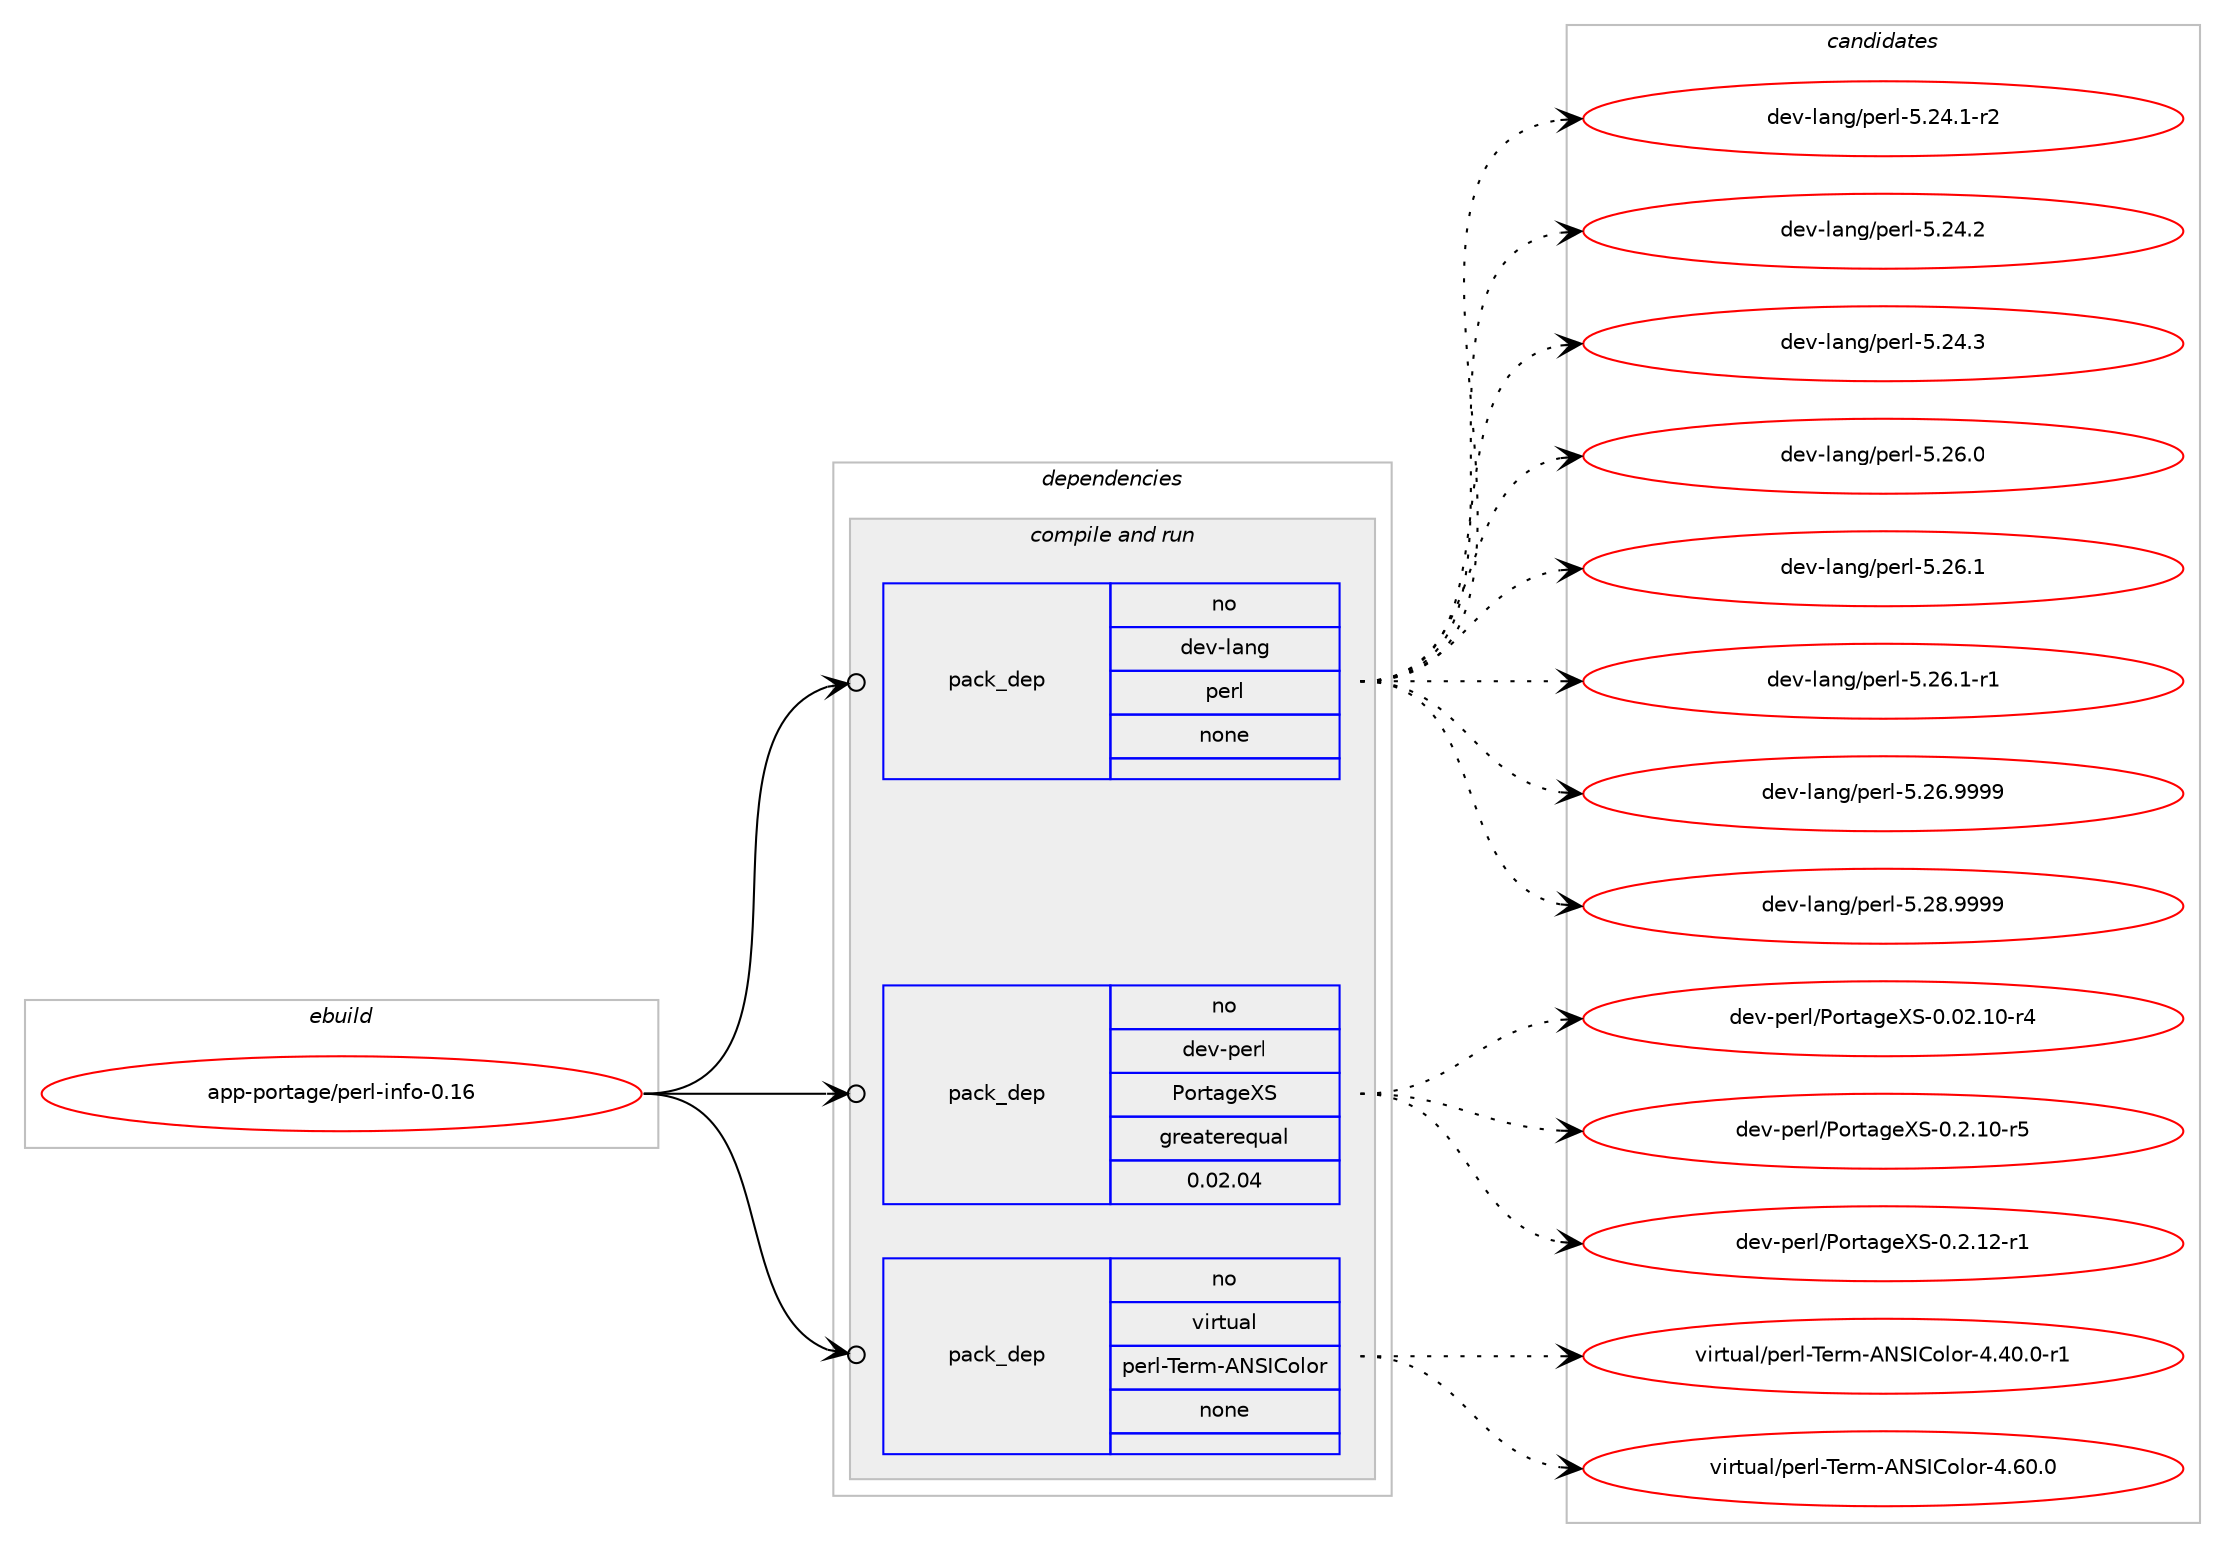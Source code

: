digraph prolog {

# *************
# Graph options
# *************

newrank=true;
concentrate=true;
compound=true;
graph [rankdir=LR,fontname=Helvetica,fontsize=10,ranksep=1.5];#, ranksep=2.5, nodesep=0.2];
edge  [arrowhead=vee];
node  [fontname=Helvetica,fontsize=10];

# **********
# The ebuild
# **********

subgraph cluster_leftcol {
color=gray;
rank=same;
label=<<i>ebuild</i>>;
id [label="app-portage/perl-info-0.16", color=red, width=4, href="../app-portage/perl-info-0.16.svg"];
}

# ****************
# The dependencies
# ****************

subgraph cluster_midcol {
color=gray;
label=<<i>dependencies</i>>;
subgraph cluster_compile {
fillcolor="#eeeeee";
style=filled;
label=<<i>compile</i>>;
}
subgraph cluster_compileandrun {
fillcolor="#eeeeee";
style=filled;
label=<<i>compile and run</i>>;
subgraph pack39442 {
dependency54537 [label=<<TABLE BORDER="0" CELLBORDER="1" CELLSPACING="0" CELLPADDING="4" WIDTH="220"><TR><TD ROWSPAN="6" CELLPADDING="30">pack_dep</TD></TR><TR><TD WIDTH="110">no</TD></TR><TR><TD>dev-lang</TD></TR><TR><TD>perl</TD></TR><TR><TD>none</TD></TR><TR><TD></TD></TR></TABLE>>, shape=none, color=blue];
}
id:e -> dependency54537:w [weight=20,style="solid",arrowhead="odotvee"];
subgraph pack39443 {
dependency54538 [label=<<TABLE BORDER="0" CELLBORDER="1" CELLSPACING="0" CELLPADDING="4" WIDTH="220"><TR><TD ROWSPAN="6" CELLPADDING="30">pack_dep</TD></TR><TR><TD WIDTH="110">no</TD></TR><TR><TD>dev-perl</TD></TR><TR><TD>PortageXS</TD></TR><TR><TD>greaterequal</TD></TR><TR><TD>0.02.04</TD></TR></TABLE>>, shape=none, color=blue];
}
id:e -> dependency54538:w [weight=20,style="solid",arrowhead="odotvee"];
subgraph pack39444 {
dependency54539 [label=<<TABLE BORDER="0" CELLBORDER="1" CELLSPACING="0" CELLPADDING="4" WIDTH="220"><TR><TD ROWSPAN="6" CELLPADDING="30">pack_dep</TD></TR><TR><TD WIDTH="110">no</TD></TR><TR><TD>virtual</TD></TR><TR><TD>perl-Term-ANSIColor</TD></TR><TR><TD>none</TD></TR><TR><TD></TD></TR></TABLE>>, shape=none, color=blue];
}
id:e -> dependency54539:w [weight=20,style="solid",arrowhead="odotvee"];
}
subgraph cluster_run {
fillcolor="#eeeeee";
style=filled;
label=<<i>run</i>>;
}
}

# **************
# The candidates
# **************

subgraph cluster_choices {
rank=same;
color=gray;
label=<<i>candidates</i>>;

subgraph choice39442 {
color=black;
nodesep=1;
choice100101118451089711010347112101114108455346505246494511450 [label="dev-lang/perl-5.24.1-r2", color=red, width=4,href="../dev-lang/perl-5.24.1-r2.svg"];
choice10010111845108971101034711210111410845534650524650 [label="dev-lang/perl-5.24.2", color=red, width=4,href="../dev-lang/perl-5.24.2.svg"];
choice10010111845108971101034711210111410845534650524651 [label="dev-lang/perl-5.24.3", color=red, width=4,href="../dev-lang/perl-5.24.3.svg"];
choice10010111845108971101034711210111410845534650544648 [label="dev-lang/perl-5.26.0", color=red, width=4,href="../dev-lang/perl-5.26.0.svg"];
choice10010111845108971101034711210111410845534650544649 [label="dev-lang/perl-5.26.1", color=red, width=4,href="../dev-lang/perl-5.26.1.svg"];
choice100101118451089711010347112101114108455346505446494511449 [label="dev-lang/perl-5.26.1-r1", color=red, width=4,href="../dev-lang/perl-5.26.1-r1.svg"];
choice10010111845108971101034711210111410845534650544657575757 [label="dev-lang/perl-5.26.9999", color=red, width=4,href="../dev-lang/perl-5.26.9999.svg"];
choice10010111845108971101034711210111410845534650564657575757 [label="dev-lang/perl-5.28.9999", color=red, width=4,href="../dev-lang/perl-5.28.9999.svg"];
dependency54537:e -> choice100101118451089711010347112101114108455346505246494511450:w [style=dotted,weight="100"];
dependency54537:e -> choice10010111845108971101034711210111410845534650524650:w [style=dotted,weight="100"];
dependency54537:e -> choice10010111845108971101034711210111410845534650524651:w [style=dotted,weight="100"];
dependency54537:e -> choice10010111845108971101034711210111410845534650544648:w [style=dotted,weight="100"];
dependency54537:e -> choice10010111845108971101034711210111410845534650544649:w [style=dotted,weight="100"];
dependency54537:e -> choice100101118451089711010347112101114108455346505446494511449:w [style=dotted,weight="100"];
dependency54537:e -> choice10010111845108971101034711210111410845534650544657575757:w [style=dotted,weight="100"];
dependency54537:e -> choice10010111845108971101034711210111410845534650564657575757:w [style=dotted,weight="100"];
}
subgraph choice39443 {
color=black;
nodesep=1;
choice10010111845112101114108478011111411697103101888345484648504649484511452 [label="dev-perl/PortageXS-0.02.10-r4", color=red, width=4,href="../dev-perl/PortageXS-0.02.10-r4.svg"];
choice100101118451121011141084780111114116971031018883454846504649484511453 [label="dev-perl/PortageXS-0.2.10-r5", color=red, width=4,href="../dev-perl/PortageXS-0.2.10-r5.svg"];
choice100101118451121011141084780111114116971031018883454846504649504511449 [label="dev-perl/PortageXS-0.2.12-r1", color=red, width=4,href="../dev-perl/PortageXS-0.2.12-r1.svg"];
dependency54538:e -> choice10010111845112101114108478011111411697103101888345484648504649484511452:w [style=dotted,weight="100"];
dependency54538:e -> choice100101118451121011141084780111114116971031018883454846504649484511453:w [style=dotted,weight="100"];
dependency54538:e -> choice100101118451121011141084780111114116971031018883454846504649504511449:w [style=dotted,weight="100"];
}
subgraph choice39444 {
color=black;
nodesep=1;
choice11810511411611797108471121011141084584101114109456578837367111108111114455246524846484511449 [label="virtual/perl-Term-ANSIColor-4.40.0-r1", color=red, width=4,href="../virtual/perl-Term-ANSIColor-4.40.0-r1.svg"];
choice1181051141161179710847112101114108458410111410945657883736711110811111445524654484648 [label="virtual/perl-Term-ANSIColor-4.60.0", color=red, width=4,href="../virtual/perl-Term-ANSIColor-4.60.0.svg"];
dependency54539:e -> choice11810511411611797108471121011141084584101114109456578837367111108111114455246524846484511449:w [style=dotted,weight="100"];
dependency54539:e -> choice1181051141161179710847112101114108458410111410945657883736711110811111445524654484648:w [style=dotted,weight="100"];
}
}

}
